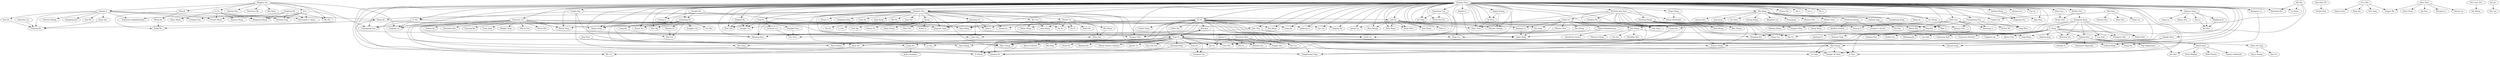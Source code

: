strict digraph G{
"Enhong Chen " -> "Qi Liu "
"Enhong Chen " -> "Biao Xiang "
"Enhong Chen " -> "Fangshuang Tang "
"Enhong Chen " -> "Biao Chang "
"Enhong Chen " -> "Hengshu Zhu "
"Enhong Chen " -> "Yong Ge "
"Enhong Chen " -> "Chang Tan "
"Enhong Chen " -> "Chunni Dai"
"Enhong Chen " -> "Huanhuan Cao "
"Enhong Chen " -> "Jilei Tian "
"Enhong Chen " -> "Le Wu "
"Enhong Chen " -> "Linli Xu "
"Enhong Chen " -> "Tengfei Bao "
"Enhong Chen " -> "Lei Zhang "
"Enhong Chen " -> "Jie Yang "
"Enhong Chen " -> "Zaiyi Chen"
"Enhong Chen " -> "Qi Zhou "
"Enhong Chen " -> "Yijun Wang"
"Enhong Chen " -> "Zhen Pan"
"Enhong Chen " -> "Tong Xu "
"Enhong Chen " -> "Haiping Ma "
"Enhong Chen " -> "Hongjie Lin"
"Enhong Chen " -> "Hongke Zhao "
"Enhong Chen " -> "Ruoyan Kong"
"Enhong Chen " -> "Xianyu Zeng "
"Enhong Chen " -> "Chuanren Liu "
"Enhong Chen " -> "Liyuan Liu "
"Enhong Chen " -> "Zhen Wangy"
"Enhong Chen " -> "Chu Guan "
"Enhong Chen " -> "Xinjiang Lu "
"Enhong Chen " -> "Xiaolin Li "
"Enhong Chen " -> "Xin Li "
"Enhong Chen " -> "Guandong Xu "
"Enhong Chen " -> "Lin Li "
"Enhong Chen " -> "Aiqing Huang "
"Enhong Chen " -> "Wenjun Ouyang "
"Enhong Chen " -> "Chen Zhu "
"Enhong Chen " -> "Zheng Dong "
"Enhong Chen " -> "Zhen Wang "
"Enhong Chen " -> "Zefan Shen "
"Enhong Chen " -> "Yubo Wang "
"Enhong Chen " -> "Yitan Li "
"Enhong Chen " -> "Guangxiang Zeng "
"Enhong Chen " -> "Ji Chen "
"Enhong Chen " -> "Kuifei Yu "
"Enhong Chen " -> "Bo Li "
"Enhong Chen " -> "Dong Liu "
"Enhong Chen " -> "Zhongmou Li "
"Enhong Chen " -> "Lingyang Chu "
"Enhong Chen " -> "Zhefeng Wang "
"Enhong Chen " -> "Zijin Zhao "
"Enhong Chen " -> "Yong Ge "
"Enhong Chen " -> "Xiangyu Zhao "
"Enhong Chen " -> "Guifeng Wang "
"Enhong Chen " -> "Guangming Guo "
"Enhong Chen " -> "Yingling Liu "
"Enhong Chen " -> "Yingzi Wang "
"Enhong Chen " -> "Defu Lian "
"Enhong Chen " -> "Yong Rui "
"Enhong Chen " -> "Cong Zhao "
"Enhong Chen " -> "Guangzhong Sun "
"Enhong Chen " -> "Zhen Liao "
"Enhong Chen " -> "Yu Yang "
"Enhong Chen " -> "Shafqat Ali Shad "
"Enhong Chen " -> "Hao Wang "
"Enhong Chen " -> "Xiaohui Sun "
"Enhong Chen " -> "Derek Hao Hu "
"Enhong Chen " -> "Xiaojun Quan "
"Enhong Chen " -> "Qiming Luo "
"Enhong Chen " -> "Haocheng Wu "
"Enhong Chen " -> "Lei Duan "
"Enhong Chen " -> "Runze Wu "
"Enhong Chen " -> "Wan Ng"
"Enhong Chen " -> "Fan Ye "
"Enhong Chen " -> "Xiang Wu "
"Enhong Chen " -> "Liang He "
"Enhong Chen " -> "Jingsong Lv"
"Enhong Chen " -> "Can Cao"
"Enhong Chen " -> "Guoping Hu"
"Enhong Chen " -> "Yi Zheng "
"Enhong Chen " -> "Guiling Li "
"Enhong Chen " -> "Baoxing Huai "
"Enhong Chen " -> "Junping Du "
"Linpeng Tang " -> "Kai Shu "
"Linpeng Tang " -> "Wan Li "
"Guandong Xu " -> "Liang Wu "
"Guandong Xu " -> "Bo Liu "
"Guandong Xu " -> "Liang Hu "
"Guandong Xu " -> "Wei Cao "
"Guandong Xu " -> "Zhiping Gu"
"Guandong Xu " -> "Runze Wu "
"Guandong Xu " -> "Wan Ng"
"Guandong Xu " -> "Songguo Liu"
"Guandong Xu " -> "Can Zhu "
"Zhiping Gu" -> "Wei Cao "
"Liang Hu " -> "Wei Cao "
"Yuanchun Zhou " -> "Danhuai Guo "
"Yuanchun Zhou " -> "Yingqiu Zhu "
"Yuanchun Zhou " -> "Wei Xu "
"Yuanchun Zhou " -> "Bo Liu "
"Yuanchun Zhou " -> "Bin Cao "
"Yanjie Fu " -> "Jingci Ming"
"Yanjie Fu " -> "Bin Liu "
"Yanjie Fu " -> "Qiao Li "
"Yanjie Fu " -> "Weiwei Chen "
"Yanjie Fu " -> "Jingyuan Yang "
"Yanjie Fu " -> "Hao Zhong "
"Yanjie Fu " -> "Yong Ge "
"Yanjie Fu " -> "Spiros Papadimitriou "
"Yanjie Fu " -> "Lian Duan "
"Yanjie Fu " -> "Can Chen "
"Yanjie Fu " -> "Yong Ge "
"Spiros Papadimitriou " -> "Ananthram Swami "
"Spiros Papadimitriou " -> "Yong Ge "
"Yong Ge " -> "Guifeng Wang "
"Yong Ge " -> "Richang Hong "
"Yong Ge " -> "Chuan He "
"Yong Ge " -> "Xindong Wu "
"Yong Ge " -> "Junping Du "
"Hao Zhong " -> "Xiangyu Zhao "
"Weiwei Chen " -> "Leilei Sun "
"Xiaolin Li " -> "Jingci Ming"
"Yanjie Fu " -> "Chu Guan "
"Chu Guan " -> "Jingci Ming"
"Hyun-Kyo Oh " -> "Yoohan Noh "
"Furu Wei " -> "Yingjun Wu "
"Furu Wei " -> "Yajuan Duan "
"Furu Wei " -> "Bing Qin "
"Furu Wei " -> "Nan Yang "
"Zhou Zhao " -> "Yingjun Wu "
"Zhou Zhao " -> "Xinyu Duan "
"Zhou Zhao " -> "Jun Xiao "
"Zhou Zhao " -> "Hanqing Lu "
"Zhou Zhao " -> "Steven Liu "
"Wei Wu " -> "Kai Zhang "
"Wei Wu " -> "Haocheng Wu "
"Wei Wu " -> "Fang Wang "
"Wei Wu " -> "Lei Duan "
"Kai Zhang " -> "Fang Wang "
"Xiaojun Quan " -> "Wenyu Dou "
"Xiaojun Quan " -> "Xingliang Ni "
"Xiaojun Quan " -> "Zhi Lu "
"Xiaojun Quan " -> "Bei Hua "
"Xiaojun Quan " -> "Gang Liu "
"Zhi Lu " -> "Bei Hua "
"Xingliang Ni " -> "Bei Hua "
"Xiaohui Sun " -> "Dongyeop Kang "
"Xiaohui Sun " -> "Ho-Jin Choi "
"Dongyeop Kang " -> "Woosang Lim "
"Dongyeop Kang " -> "Kijung Shin "
"Dongyeop Kang " -> "Lee Sael "
"Dongyeop Kang " -> "U. Kang "
"Dongyeop Kang " -> "Donggyun Han "
"Dongyeop Kang " -> "Nahea Park "
"Dongyeop Kang " -> "Sangtae Kim "
"Dongyeop Kang " -> "Soobin Lee "
"U. Kang " -> "Francesco Silvestri "
"U. Kang " -> "Yongsub Lim "
"U. Kang " -> "Jihoon Choi"
"U. Kang " -> "Woosang Lim "
"U. Kang " -> "Kijung Shin "
"U. Kang " -> "Lee Sael "
"U. Kang " -> "Jinhong Jung "
"U. Kang " -> "Woojeong Jin"
"U. Kang " -> "Lee Sael"
"U. Kang " -> "Namyong Park"
"U. Kang " -> "Donggyun Han "
"U. Kang " -> "Nahea Park "
"U. Kang " -> "Sangtae Kim "
"U. Kang " -> "Soobin Lee "
"Kijung Shin " -> "Bryan Hooi "
"Kijung Shin " -> "Hyun Ah Song "
"Kijung Shin " -> "Hwanjo Yu "
"Kijung Shin " -> "Jisu Kim "
"Kijung Shin " -> "Vaishnavh Nagarajan "
"Kijung Shin " -> "Naji Shajarisales "
"Hyun Ah Song " -> "Xiao Fu "
"Hyun Ah Song " -> "Kejun Huang "
"Bryan Hooi " -> "Disha Makhija"
"Bryan Hooi " -> "Mohit Kumar"
"Bryan Hooi " -> "Jisu Kim "
"Bryan Hooi " -> "Tsubasa Takahashi "
"Zhen Liao " -> "Ho-Jin Choi "
"Guangzhong Sun " -> "Xianming Li "
"Guangzhong Sun " -> "Xichen Wu "
"Guangzhong Sun " -> "Cong Zhao "
"Guangzhong Sun " -> "Yong Rui "
"Guangzhong Sun " -> "Jianxun Lian "
"Defu Lian " -> "Yuyang Ye"
"Defu Lian " -> "Wenya Zhu"
"Defu Lian " -> "Zhenyu Zhang"
"Defu Lian " -> "Xianming Li "
"Defu Lian " -> "Yong Rui "
"Defu Lian " -> "Cong Zhao "
"Yingzi Wang " -> "Kieran McDonald "
"Yingzi Wang " -> "Yong Rui "
"Minghui Qiu " -> "Guangming Guo "
"Minghui Qiu " -> "Yingling Liu "
"Minghui Qiu " -> "Yaliang Li "
"Minghui Qiu " -> "Qi Li "
"Minghui Qiu " -> "Shi Zhi "
"Minghui Qiu " -> "Lu Su "
"Minghui Qiu " -> "Heng Ji "
"Minghui Qiu " -> "Qiming Diao "
"Minghui Qiu " -> "Chao-Yuan Wu "
"Minghui Qiu " -> "Wei Dong "
"Heng Ji " -> "Wenqi He "
"Heng Ji " -> "Meng Qu "
"Heng Ji " -> "Zeqiu Wu "
"Meng Qu " -> "Zeqiu Wu "
"Wenqi He " -> "Zeqiu Wu "
"Lu Su " -> "Hengtong Zhang "
"Lu Su " -> "Yunlong Feng "
"Lu Su " -> "Zhaoran Wang "
"Lu Su " -> "Shiyu Wang "
"Lu Su " -> "Chuishi Meng "
"Lu Su " -> "Christopher J. Quinn "
"Qi Li " -> "Hengtong Zhang "
"Qi Li " -> "Yunlong Feng "
"Qi Li " -> "Chuishi Meng "
"Qi Li " -> "Yusheng Xie "
"Qi Li " -> "Christopher J. Quinn "
"Chaochun Liu " -> "Yusheng Xie "
"Yaliang Li " -> "Chenwei Zhang "
"Yaliang Li " -> "Hengtong Zhang "
"Yaliang Li " -> "Guangxu Xun "
"Yaliang Li " -> "Vishrawas Gopalakrishnan"
"Yaliang Li " -> "Huan Sun "
"Yaliang Li " -> "Nan Du "
"Yaliang Li " -> "Hongliang Fei"
"Yaliang Li " -> "Hao Wu"
"Yaliang Li " -> "Chuishi Meng "
"Yaliang Li " -> "Yusheng Xie "
"Nan Du " -> "Yusheng Xie "
"Huan Sun " -> "Yusheng Xie "
"Yanjie Fu " -> "Xinjiang Lu "
"Xinjiang Lu " -> "Jingci Ming"
"Zhefeng Wang " -> "Lingyang Chu "
"Zhefeng Wang " -> "Zijin Zhao "
"Aiqing Huang " -> "Qi Zhou "
"Aiqing Huang " -> "Wenjun Ouyang "
"Qi Zhou " -> "Zaiyi Chen"
"Chuanren Liu " -> "Xianyu Zeng "
"Chuanren Liu " -> "Jingyuan Yang "
"Chuanren Liu " -> "Mingfei Teng "
"Chuanren Liu " -> "March Liao"
"Chuanren Liu " -> "Vivian Zhu"
"Chuanren Liu " -> "Zheng Dong "
"Chuanren Liu " -> "Kai Zhang "
"Chuanren Liu " -> "Wei Geng"
"Chuanren Liu " -> "Matt Perkins"
"Chuanren Liu " -> "Bowen Du "
"Chuanren Liu " -> "Zhenshan Hou "
"Chuanren Liu " -> "Bin Liu "
"Chuanren Liu " -> "Leilei Sun "
"Chuanren Liu " -> "Yanming Xie"
"Chuanren Liu " -> "Lian Duan "
"Chuanren Liu " -> "Yong Tang "
"Chuanren Liu " -> "Yong Ge "
"Kai Zhang " -> "Shandian Zhe "
"Kai Zhang " -> "Chaoran Cheng "
"Kai Zhang " -> "Tan Yan "
"Songhua Xu " -> "Lian Duan "
"Nicholas Jing Yuan " -> "Zaiyi Chen"
"Nicholas Jing Yuan " -> "Zhenyu Zhang"
"Nicholas Jing Yuan " -> "Kieran McDonald "
"Nicholas Jing Yuan " -> "Honghao Wei "
"Nicholas Jing Yuan " -> "Chuan Cao "
"Nicholas Jing Yuan " -> "Hao Fu "
"Nicholas Jing Yuan " -> "Yuan Zhong "
"Nicholas Jing Yuan " -> "Wen Zhong "
"Nicholas Jing Yuan " -> "Lian Duan "
"Hongke Zhao " -> "Ruoyan Kong"
"Hongke Zhao " -> "Guifeng Wang "
"Haiping Ma " -> "Zhen Pan"
"Haiping Ma " -> "Hongjie Lin"
"Tong Xu " -> "Zhen Pan"
"Tong Xu " -> "Hongjie Lin"
"Tong Xu " -> "Guannan Liu "
"Tong Xu " -> "Guoqing Chen "
"Tong Xu " -> "Xiangyu Zhao "
"Tong Xu " -> "Baoxing Huai "
"Guoqing Chen " -> "Can Chen "
"Guannan Liu " -> "Can Chen "
"Zongda Wu " -> "Yijun Wang"
"Zongda Wu " -> "Guandong Xu "
"Zongda Wu " -> "Guiling Li "
"Le Wu " -> "Yijun Wang"
"Le Wu " -> "Guangming Guo "
"Le Wu " -> "Yingling Liu "
"Le Wu " -> "Junping Du "
"Lei Zhang " -> "Chang Tan "
"Lei Zhang " -> "Ji Chen "
"Chang Tan " -> "Biao Chang "
"Tengfei Bao " -> "Linli Xu "
"Tengfei Bao " -> "Yi Zheng "
"Tengfei Bao " -> "Baoxing Huai "
"Hengshu Zhu " -> "Biao Chang "
"Hengshu Zhu " -> "Xianyu Zeng "
"Hengshu Zhu " -> "Huang Xu "
"Hengshu Zhu " -> "Zhiwen Yu "
"Hengshu Zhu " -> "Bin Guo "
"Hengshu Zhu " -> "Chen Zhu "
"Hengshu Zhu " -> "Bo Jin "
"Hengshu Zhu " -> "Li Guo"
"Hengshu Zhu " -> "Chao Zhang"
"Hengshu Zhu " -> "Kuifei Yu "
"Hengshu Zhu " -> "Huayu Li "
"Hengshu Zhu " -> "Xiangyu Zhao "
"Hengshu Zhu " -> "Chen Zhu "
"Hengshu Zhu " -> "Pengliang Ding "
"Hengshu Zhu " -> "Fang Xie "
"Hengshu Zhu " -> "Qing Wang "
"Hengshu Zhu " -> "Wei Hu "
"Hengshu Zhu " -> "Yuan Yao "
"Hengshu Zhu " -> "Meng Qu "
"Hengshu Zhu " -> "Junming Liu "
"Hengshu Zhu " -> "Baoxing Huai "
"Junming Liu " -> "Jingci Ming"
"Junming Liu " -> "Qiao Li "
"Junming Liu " -> "Jingyuan Yang "
"Junming Liu " -> "Leilei Sun "
"Meng Qu " -> "Qiao Li "
"Meng Qu " -> "Jingyuan Yang "
"Richang Hong " -> "Junping Du "
"Bo Jin " -> "Chao Che "
"Bo Jin " -> "Kuifei Yu"
"Bo Jin " -> "Yue Qu "
"Bo Jin " -> "Li Guo "
"Bo Jin " -> "Cuili Yao "
"Bo Jin " -> "Ruiyun Yu "
"Bo Jin " -> "Qiang Zhang "
"Bin Guo " -> "Zhitao Wang "
"Bin Guo " -> "Liang Wang "
"Bin Guo " -> "Tao Ku "
"Bin Guo " -> "Fei Yi "
"Bin Guo " -> "Miao Tian "
"Zhiwen Yu " -> "Huang Xu "
"Zhiwen Yu " -> "Zhitao Wang "
"Zhiwen Yu " -> "Liang Wang "
"Zhiwen Yu " -> "Tao Ku "
"Zhiwen Yu " -> "Fei Yi "
"Zhiwen Yu " -> "Miao Tian "
"Zhiwen Yu " -> "Zhu Wang "
"Zhiwen Yu " -> "Huilei He "
"Zhiwen Yu " -> "Jilei Tian "
"Zhu Wang " -> "Miao Tian "
"Linli Xu " -> "Zaiyi Chen"
"Linli Xu " -> "Liyuan Liu "
"Linli Xu " -> "Zhen Wangy"
"Linli Xu " -> "Wenjun Ouyang "
"Linli Xu " -> "Zhen Wang "
"Linli Xu " -> "Zefan Shen "
"Linli Xu " -> "Yubo Wang "
"Linli Xu " -> "Yitan Li "
"Linli Xu " -> "Yong Rui "
"Jilei Tian " -> "Kuifei Yu "
"Jilei Tian " -> "Dong Liu "
"Jilei Tian " -> "Baoxing Huai "
"Huanhuan Cao " -> "Jie Yang "
"Huanhuan Cao " -> "Kuifei Yu "
"Huanhuan Cao " -> "Dong Liu "
"Huanhuan Cao " -> "Derek Hao Hu "
"Yong Ge " -> "Biao Chang "
"Yong Ge " -> "Hasan Timucin Ozdemir "
"Yong Ge " -> "Jannite Yu "
"Yong Ge " -> "Kuo Chu Lee "
"Yong Ge " -> "Zhenyu Zhang"
"Yong Ge " -> "Qi Liu "
"Yong Ge " -> "Ruoyan Kong"
"Yong Ge " -> "Danhuai Guo "
"Yong Ge " -> "Yingqiu Zhu "
"Yong Ge " -> "Wei Xu "
"Yong Ge " -> "Zijun Yao "
"Yong Ge " -> "Chen Zhu "
"Yong Ge " -> "Li Guo"
"Yong Ge " -> "Chao Zhang"
"Yong Ge " -> "Liang Wu "
"Yong Ge " -> "Bo Liu "
"Yong Ge " -> "Changxia Tao "
"Yong Ge " -> "Yuan Ge"
"Yong Ge " -> "Wei Geng"
"Yong Ge " -> "Matt Perkins"
"Yong Ge " -> "Keli Xiao "
"Yong Ge " -> "Marco Gruteser "
"Yong Ge " -> "Biao Xiang "
"Yong Ge " -> "Yi Zheng "
"Yong Ge " -> "Min Ding "
"Yong Ge " -> "Xiang Wu "
"Biao Xiang " -> "Fangshuang Tang "
"Biao Xiang " -> "Ji Chen "
"Biao Xiang " -> "Yu Yang "
"Biao Xiang " -> "Shafqat Ali Shad "
"Biao Xiang " -> "Yi Zheng "
"Keli Xiao " -> "Yong Ge "
"Yuan Ge" -> "Changxia Tao "
"Jing Yuan " -> "Zijun Yao "
"Zijun Yao " -> "Bin Liu "
"Zijun Yao " -> "Yong Ge "
"Yong Rui " -> "Honghao Wei "
"Yong Rui " -> "Chuan Cao "
"Yong Rui " -> "Hao Fu "
"Yong Rui " -> "Jianlong Fu "
"Yong Rui " -> "Kuiyuan Yang "
"Qi Liu " -> "Fangshuang Tang "
"Qi Liu " -> "Yuyang Ye"
"Qi Liu " -> "Wenya Zhu"
"Qi Liu " -> "Yijun Wang"
"Qi Liu " -> "Zhen Pan"
"Qi Liu " -> "Hongjie Lin"
"Qi Liu " -> "Ruoyan Kong"
"Qi Liu " -> "Xianyu Zeng "
"Qi Liu " -> "Keli Xiao "
"Qi Liu " -> "Yefan Tao "
"Qi Liu " -> "Yuefan Deng "
"Qi Liu " -> "Chen Zhu "
"Qi Liu " -> "Zheng Dong "
"Qi Liu " -> "Ji Chen "
"Qi Liu " -> "Xiangyu Zhao "
"Qi Liu " -> "Guifeng Wang "
"Qi Liu " -> "Guangming Guo "
"Qi Liu " -> "Yingling Liu "
"Qi Liu " -> "Yu Yang "
"Qi Liu " -> "Shafqat Ali Shad "
"Qi Liu " -> "Hao Wang "
"Qi Liu " -> "Runze Wu "
"Qi Liu " -> "Wan Ng"
"Qi Liu " -> "Xiang Wu "
"Qi Liu " -> "Liang He "
"Qi Liu " -> "Jingsong Lv"
"Qi Liu " -> "Can Cao"
"Qi Liu " -> "Guoping Hu"
"Qi Liu " -> "Yi Zheng "
"Qi Liu " -> "Baoxing Huai "
"Qi Liu " -> "Junping Du "
"Enhong Chen " -> "Min Wang "
"Enhong Chen " -> "Fuzheng Zhang "
"Nicholas Jing Yuan " -> "Yanjie Fu "
"Nicholas Jing Yuan " -> "Songhua Xu "
"Fuzheng Zhang " -> "Zhenyu Zhang"
"Fuzheng Zhang " -> "Honghao Wei "
"Fuzheng Zhang " -> "Chuan Cao "
"Fuzheng Zhang " -> "Hao Fu "
"Fuzheng Zhang " -> "Yuan Zhong "
"Fuzheng Zhang " -> "Wen Zhong "
"Fuzheng Zhang " -> "Jianxun Lian "
"Fuzheng Zhang " -> "Yingmin Zhou "
"Wen Yuan Zhu " -> "Kai Zheng "
"Fenglong Ma " -> "Hengtong Zhang "
"Fenglong Ma " -> "Guangxu Xun "
"Fenglong Ma " -> "Vishrawas Gopalakrishnan"
"Fenglong Ma " -> "Yunlong Feng "
"Fenglong Ma " -> "Shi Zhi "
"Fenglong Ma " -> "Christopher J. Quinn "
"Min Wang " -> "Fei Chen "
"Min Wang " -> "Linpeng Tang "
"Min Wang " -> "Lei Zhang "
"Min Wang " -> "Guangxiang Zeng "
"Min Wang " -> "Yuhong Xiong "
"Min Wang " -> "Bingduan Lin "
"Min Wang " -> "Peng Jiang "
"Min Wang " -> "Huiman Hou "
"Min Wang " -> "Lijiang Chen "
"Min Wang " -> "Shimin Chen "
"Min Wang " -> "Conglei Yao "
"Min Wang " -> "Gensheng Zhang "
"Min Wang " -> "Xiao Jiang "
"Gensheng Zhang " -> "Abolfazl Asudeh "
"Gensheng Zhang " -> "Gergely V. Zaruba "
"Shimin Chen " -> "Yanfeng Zhang "
"Shimin Chen " -> "Qiang Wang "
"Xiang Ao " -> "Yingmin Zhou "
"Wei Shen " -> "Yinan Liu "
"Wei Shen " -> "Chenwei Ran "
"Wei Shen " -> "Xuan Zhu "
"Wei Shen " -> "Conglei Yao "
"Xin Jin " -> "Dan Luo "
"Tengfei Bao " -> "Le Wu "
"Hengshu Zhu " -> "Jingyuan Yang "
"Meng Qu " -> "Bin Liu "
"Zhongmou Li " -> "Xiang Wu "
"Liang Wu " -> "Justin Sampson "
"Qi Liu " -> "Biao Chang "
"Hengshu Zhu " -> "Fangshuang Tang "
"Nicholas Jing Yuan " -> "Yong Rui "
"Jianhui Li " -> "Danhuai Guo "
"Jianhui Li " -> "Yingqiu Zhu "
"Jianhui Li " -> "Wei Xu "
"Jianhui Li " -> "Bo Liu "
"Jianhui Li " -> "Bin Cao "
"Enhong Chen " -> "Nicholas Jing Yuan "
}